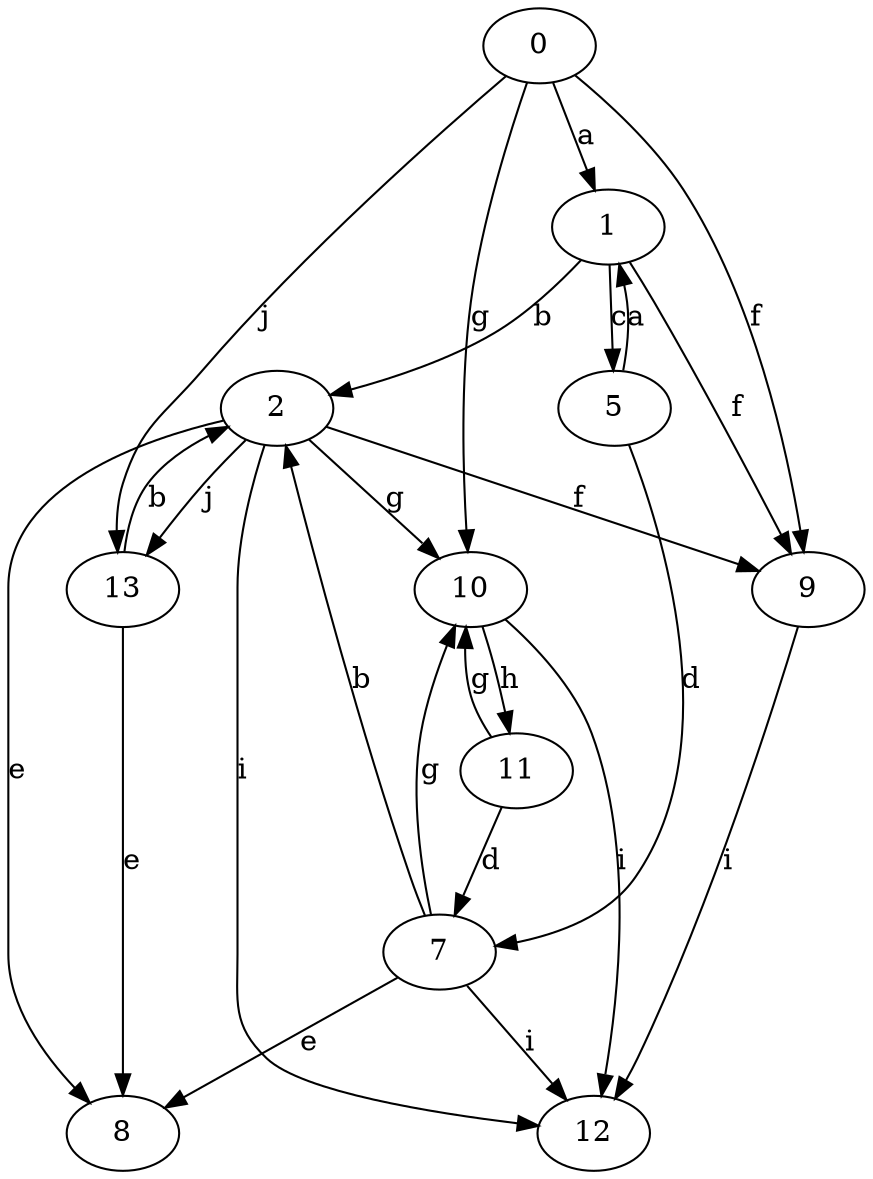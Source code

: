 strict digraph  {
1;
2;
0;
5;
7;
8;
9;
10;
11;
12;
13;
1 -> 2  [label=b];
1 -> 5  [label=c];
1 -> 9  [label=f];
2 -> 8  [label=e];
2 -> 9  [label=f];
2 -> 10  [label=g];
2 -> 12  [label=i];
2 -> 13  [label=j];
0 -> 1  [label=a];
0 -> 9  [label=f];
0 -> 10  [label=g];
0 -> 13  [label=j];
5 -> 1  [label=a];
5 -> 7  [label=d];
7 -> 2  [label=b];
7 -> 8  [label=e];
7 -> 10  [label=g];
7 -> 12  [label=i];
9 -> 12  [label=i];
10 -> 11  [label=h];
10 -> 12  [label=i];
11 -> 7  [label=d];
11 -> 10  [label=g];
13 -> 2  [label=b];
13 -> 8  [label=e];
}
